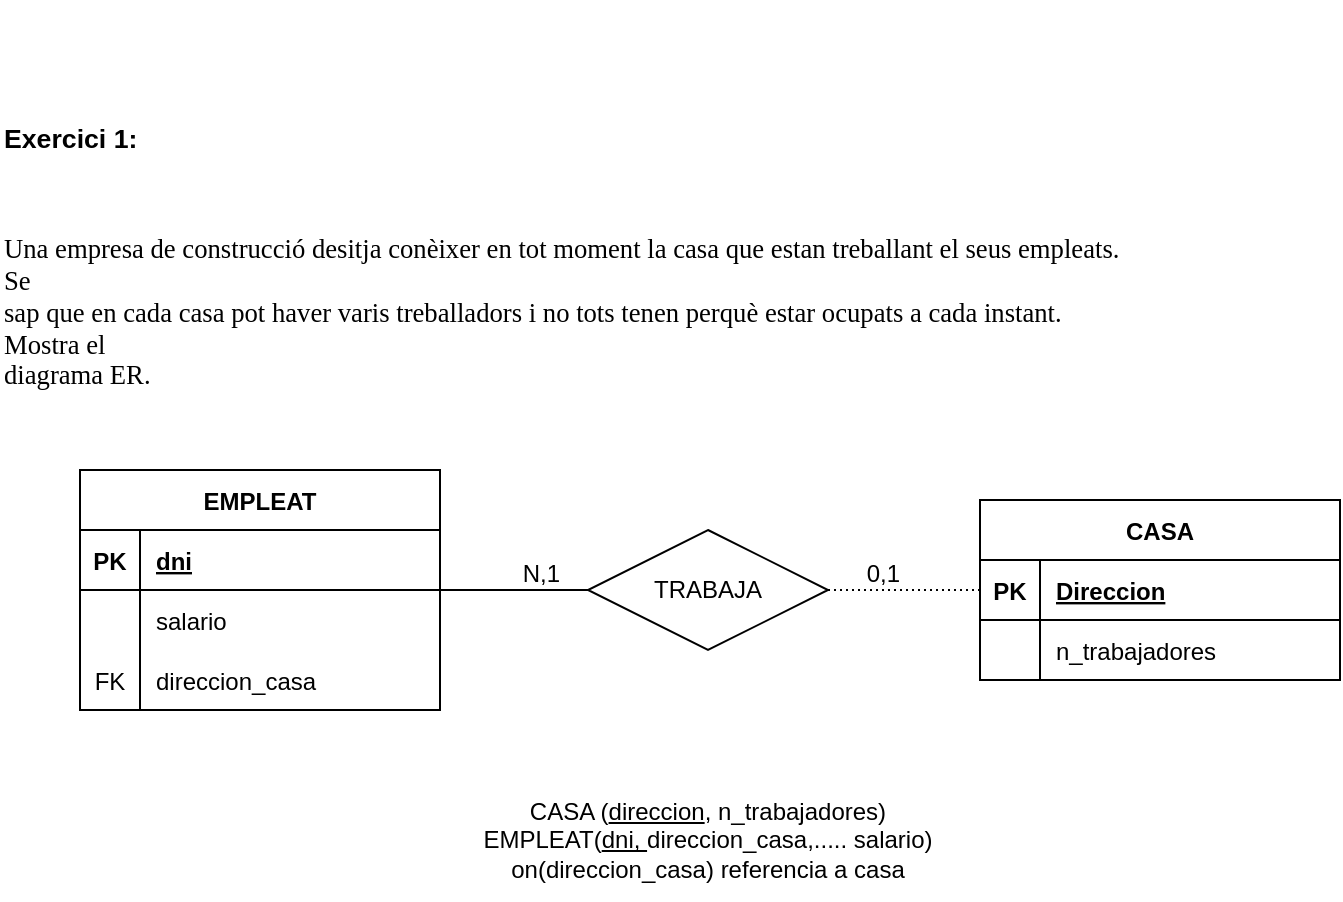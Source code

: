 <mxfile version="20.8.16" type="device"><diagram name="Página-1" id="u8MZIbj6bBla7OmcKITo"><mxGraphModel dx="1114" dy="782" grid="1" gridSize="10" guides="1" tooltips="1" connect="1" arrows="1" fold="1" page="1" pageScale="1" pageWidth="827" pageHeight="1169" math="0" shadow="0"><root><mxCell id="0"/><mxCell id="1" parent="0"/><mxCell id="42QSn_b8Rxw_IEKVLknl-23" value="TRABAJA" style="shape=rhombus;perimeter=rhombusPerimeter;whiteSpace=wrap;html=1;align=center;" vertex="1" parent="1"><mxGeometry x="354" y="275" width="120" height="60" as="geometry"/></mxCell><mxCell id="42QSn_b8Rxw_IEKVLknl-28" value="" style="endArrow=none;html=1;rounded=0;exitX=0;exitY=0.5;exitDx=0;exitDy=0;" edge="1" parent="1" source="42QSn_b8Rxw_IEKVLknl-23" target="42QSn_b8Rxw_IEKVLknl-35"><mxGeometry relative="1" as="geometry"><mxPoint x="330" y="430" as="sourcePoint"/><mxPoint x="220" y="316.925" as="targetPoint"/></mxGeometry></mxCell><mxCell id="42QSn_b8Rxw_IEKVLknl-29" value="N,1" style="resizable=0;html=1;align=right;verticalAlign=bottom;" connectable="0" vertex="1" parent="42QSn_b8Rxw_IEKVLknl-28"><mxGeometry x="1" relative="1" as="geometry"><mxPoint x="60" as="offset"/></mxGeometry></mxCell><mxCell id="42QSn_b8Rxw_IEKVLknl-32" value="" style="endArrow=none;html=1;rounded=0;dashed=1;dashPattern=1 2;exitX=1;exitY=0.5;exitDx=0;exitDy=0;" edge="1" parent="1" source="42QSn_b8Rxw_IEKVLknl-23" target="42QSn_b8Rxw_IEKVLknl-48"><mxGeometry relative="1" as="geometry"><mxPoint x="330" y="440" as="sourcePoint"/><mxPoint x="650" y="319.562" as="targetPoint"/></mxGeometry></mxCell><mxCell id="42QSn_b8Rxw_IEKVLknl-33" value="0,1" style="resizable=0;html=1;align=right;verticalAlign=bottom;" connectable="0" vertex="1" parent="42QSn_b8Rxw_IEKVLknl-32"><mxGeometry x="1" relative="1" as="geometry"><mxPoint x="-40" as="offset"/></mxGeometry></mxCell><mxCell id="42QSn_b8Rxw_IEKVLknl-35" value="EMPLEAT" style="shape=table;startSize=30;container=1;collapsible=1;childLayout=tableLayout;fixedRows=1;rowLines=0;fontStyle=1;align=center;resizeLast=1;" vertex="1" parent="1"><mxGeometry x="100" y="245" width="180" height="120" as="geometry"/></mxCell><mxCell id="42QSn_b8Rxw_IEKVLknl-36" value="" style="shape=tableRow;horizontal=0;startSize=0;swimlaneHead=0;swimlaneBody=0;fillColor=none;collapsible=0;dropTarget=0;points=[[0,0.5],[1,0.5]];portConstraint=eastwest;top=0;left=0;right=0;bottom=1;" vertex="1" parent="42QSn_b8Rxw_IEKVLknl-35"><mxGeometry y="30" width="180" height="30" as="geometry"/></mxCell><mxCell id="42QSn_b8Rxw_IEKVLknl-37" value="PK" style="shape=partialRectangle;connectable=0;fillColor=none;top=0;left=0;bottom=0;right=0;fontStyle=1;overflow=hidden;" vertex="1" parent="42QSn_b8Rxw_IEKVLknl-36"><mxGeometry width="30" height="30" as="geometry"><mxRectangle width="30" height="30" as="alternateBounds"/></mxGeometry></mxCell><mxCell id="42QSn_b8Rxw_IEKVLknl-38" value="dni" style="shape=partialRectangle;connectable=0;fillColor=none;top=0;left=0;bottom=0;right=0;align=left;spacingLeft=6;fontStyle=5;overflow=hidden;" vertex="1" parent="42QSn_b8Rxw_IEKVLknl-36"><mxGeometry x="30" width="150" height="30" as="geometry"><mxRectangle width="150" height="30" as="alternateBounds"/></mxGeometry></mxCell><mxCell id="42QSn_b8Rxw_IEKVLknl-39" value="" style="shape=tableRow;horizontal=0;startSize=0;swimlaneHead=0;swimlaneBody=0;fillColor=none;collapsible=0;dropTarget=0;points=[[0,0.5],[1,0.5]];portConstraint=eastwest;top=0;left=0;right=0;bottom=0;" vertex="1" parent="42QSn_b8Rxw_IEKVLknl-35"><mxGeometry y="60" width="180" height="30" as="geometry"/></mxCell><mxCell id="42QSn_b8Rxw_IEKVLknl-40" value="" style="shape=partialRectangle;connectable=0;fillColor=none;top=0;left=0;bottom=0;right=0;editable=1;overflow=hidden;" vertex="1" parent="42QSn_b8Rxw_IEKVLknl-39"><mxGeometry width="30" height="30" as="geometry"><mxRectangle width="30" height="30" as="alternateBounds"/></mxGeometry></mxCell><mxCell id="42QSn_b8Rxw_IEKVLknl-41" value="salario" style="shape=partialRectangle;connectable=0;fillColor=none;top=0;left=0;bottom=0;right=0;align=left;spacingLeft=6;overflow=hidden;" vertex="1" parent="42QSn_b8Rxw_IEKVLknl-39"><mxGeometry x="30" width="150" height="30" as="geometry"><mxRectangle width="150" height="30" as="alternateBounds"/></mxGeometry></mxCell><mxCell id="42QSn_b8Rxw_IEKVLknl-66" value="" style="shape=tableRow;horizontal=0;startSize=0;swimlaneHead=0;swimlaneBody=0;fillColor=none;collapsible=0;dropTarget=0;points=[[0,0.5],[1,0.5]];portConstraint=eastwest;top=0;left=0;right=0;bottom=0;" vertex="1" parent="42QSn_b8Rxw_IEKVLknl-35"><mxGeometry y="90" width="180" height="30" as="geometry"/></mxCell><mxCell id="42QSn_b8Rxw_IEKVLknl-67" value="FK" style="shape=partialRectangle;connectable=0;fillColor=none;top=0;left=0;bottom=0;right=0;fontStyle=0;overflow=hidden;" vertex="1" parent="42QSn_b8Rxw_IEKVLknl-66"><mxGeometry width="30" height="30" as="geometry"><mxRectangle width="30" height="30" as="alternateBounds"/></mxGeometry></mxCell><mxCell id="42QSn_b8Rxw_IEKVLknl-68" value="direccion_casa" style="shape=partialRectangle;connectable=0;fillColor=none;top=0;left=0;bottom=0;right=0;align=left;spacingLeft=6;fontStyle=0;overflow=hidden;" vertex="1" parent="42QSn_b8Rxw_IEKVLknl-66"><mxGeometry x="30" width="150" height="30" as="geometry"><mxRectangle width="150" height="30" as="alternateBounds"/></mxGeometry></mxCell><mxCell id="42QSn_b8Rxw_IEKVLknl-48" value="CASA" style="shape=table;startSize=30;container=1;collapsible=1;childLayout=tableLayout;fixedRows=1;rowLines=0;fontStyle=1;align=center;resizeLast=1;" vertex="1" parent="1"><mxGeometry x="550" y="260" width="180" height="90" as="geometry"/></mxCell><mxCell id="42QSn_b8Rxw_IEKVLknl-49" value="" style="shape=tableRow;horizontal=0;startSize=0;swimlaneHead=0;swimlaneBody=0;fillColor=none;collapsible=0;dropTarget=0;points=[[0,0.5],[1,0.5]];portConstraint=eastwest;top=0;left=0;right=0;bottom=1;" vertex="1" parent="42QSn_b8Rxw_IEKVLknl-48"><mxGeometry y="30" width="180" height="30" as="geometry"/></mxCell><mxCell id="42QSn_b8Rxw_IEKVLknl-50" value="PK" style="shape=partialRectangle;connectable=0;fillColor=none;top=0;left=0;bottom=0;right=0;fontStyle=1;overflow=hidden;" vertex="1" parent="42QSn_b8Rxw_IEKVLknl-49"><mxGeometry width="30" height="30" as="geometry"><mxRectangle width="30" height="30" as="alternateBounds"/></mxGeometry></mxCell><mxCell id="42QSn_b8Rxw_IEKVLknl-51" value="Direccion" style="shape=partialRectangle;connectable=0;fillColor=none;top=0;left=0;bottom=0;right=0;align=left;spacingLeft=6;fontStyle=5;overflow=hidden;" vertex="1" parent="42QSn_b8Rxw_IEKVLknl-49"><mxGeometry x="30" width="150" height="30" as="geometry"><mxRectangle width="150" height="30" as="alternateBounds"/></mxGeometry></mxCell><mxCell id="42QSn_b8Rxw_IEKVLknl-52" value="" style="shape=tableRow;horizontal=0;startSize=0;swimlaneHead=0;swimlaneBody=0;fillColor=none;collapsible=0;dropTarget=0;points=[[0,0.5],[1,0.5]];portConstraint=eastwest;top=0;left=0;right=0;bottom=0;" vertex="1" parent="42QSn_b8Rxw_IEKVLknl-48"><mxGeometry y="60" width="180" height="30" as="geometry"/></mxCell><mxCell id="42QSn_b8Rxw_IEKVLknl-53" value="" style="shape=partialRectangle;connectable=0;fillColor=none;top=0;left=0;bottom=0;right=0;editable=1;overflow=hidden;" vertex="1" parent="42QSn_b8Rxw_IEKVLknl-52"><mxGeometry width="30" height="30" as="geometry"><mxRectangle width="30" height="30" as="alternateBounds"/></mxGeometry></mxCell><mxCell id="42QSn_b8Rxw_IEKVLknl-54" value="n_trabajadores" style="shape=partialRectangle;connectable=0;fillColor=none;top=0;left=0;bottom=0;right=0;align=left;spacingLeft=6;overflow=hidden;" vertex="1" parent="42QSn_b8Rxw_IEKVLknl-52"><mxGeometry x="30" width="150" height="30" as="geometry"><mxRectangle width="150" height="30" as="alternateBounds"/></mxGeometry></mxCell><mxCell id="42QSn_b8Rxw_IEKVLknl-61" value="&lt;div title=&quot;Page 1&quot; class=&quot;page&quot;&gt;&#10;&#9;&#9;&#9;&lt;div class=&quot;layoutArea&quot;&gt;&#10;&#9;&#9;&#9;&#9;&lt;div class=&quot;column&quot;&gt;&#10;&#9;&#9;&#9;&#9;&#9;&lt;p&gt;&lt;span style=&quot;font-size: 10.0pt; font-family: 'Arial'; font-weight: 700&quot;&gt;Exercici 1:&#10;&lt;/span&gt;&lt;/p&gt;&#10;&#9;&#9;&#9;&#9;&#9;&lt;p&gt;&lt;span style=&quot;font-size: 10.0pt; font-family: 'ArialMT'&quot;&gt;Una empresa de construcció desitja conèixer en tot moment la casa que estan treballant el seus empleats. Se&#10;sap que en cada casa pot haver varis treballadors i no tots tenen perquè estar ocupats a cada instant. Mostra el&#10;diagrama ER.&#10;&lt;/span&gt;&lt;/p&gt;&#10;&#9;&#9;&#9;&#9;&lt;/div&gt;&#10;&#9;&#9;&#9;&lt;/div&gt;&#10;&#9;&#9;&lt;/div&gt;" style="text;whiteSpace=wrap;html=1;" vertex="1" parent="1"><mxGeometry x="60" y="10" width="560" height="200" as="geometry"/></mxCell><mxCell id="42QSn_b8Rxw_IEKVLknl-69" value="CASA (&lt;u&gt;direccion&lt;/u&gt;, n_trabajadores)&lt;br&gt;EMPLEAT(&lt;u&gt;dni, &lt;/u&gt;direccion_casa,..... salario)&lt;br&gt;on(direccion_casa) referencia a casa" style="text;html=1;strokeColor=none;fillColor=none;align=center;verticalAlign=middle;whiteSpace=wrap;rounded=0;" vertex="1" parent="1"><mxGeometry x="99" y="400" width="630" height="60" as="geometry"/></mxCell></root></mxGraphModel></diagram></mxfile>